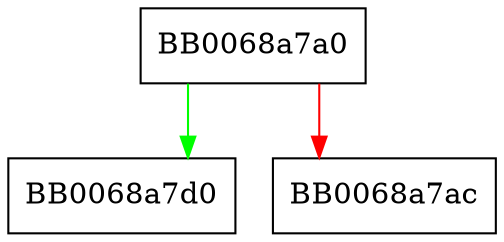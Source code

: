 digraph X509_trust_clear {
  node [shape="box"];
  graph [splines=ortho];
  BB0068a7a0 -> BB0068a7d0 [color="green"];
  BB0068a7a0 -> BB0068a7ac [color="red"];
}